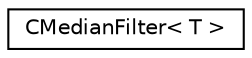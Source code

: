 digraph "Graphical Class Hierarchy"
{
  edge [fontname="Helvetica",fontsize="10",labelfontname="Helvetica",labelfontsize="10"];
  node [fontname="Helvetica",fontsize="10",shape=record];
  rankdir="LR";
  Node0 [label="CMedianFilter\< T \>",height=0.2,width=0.4,color="black", fillcolor="white", style="filled",URL="$d9/ded/class_c_median_filter.html",tooltip="Median filter over a stream of values. "];
}
